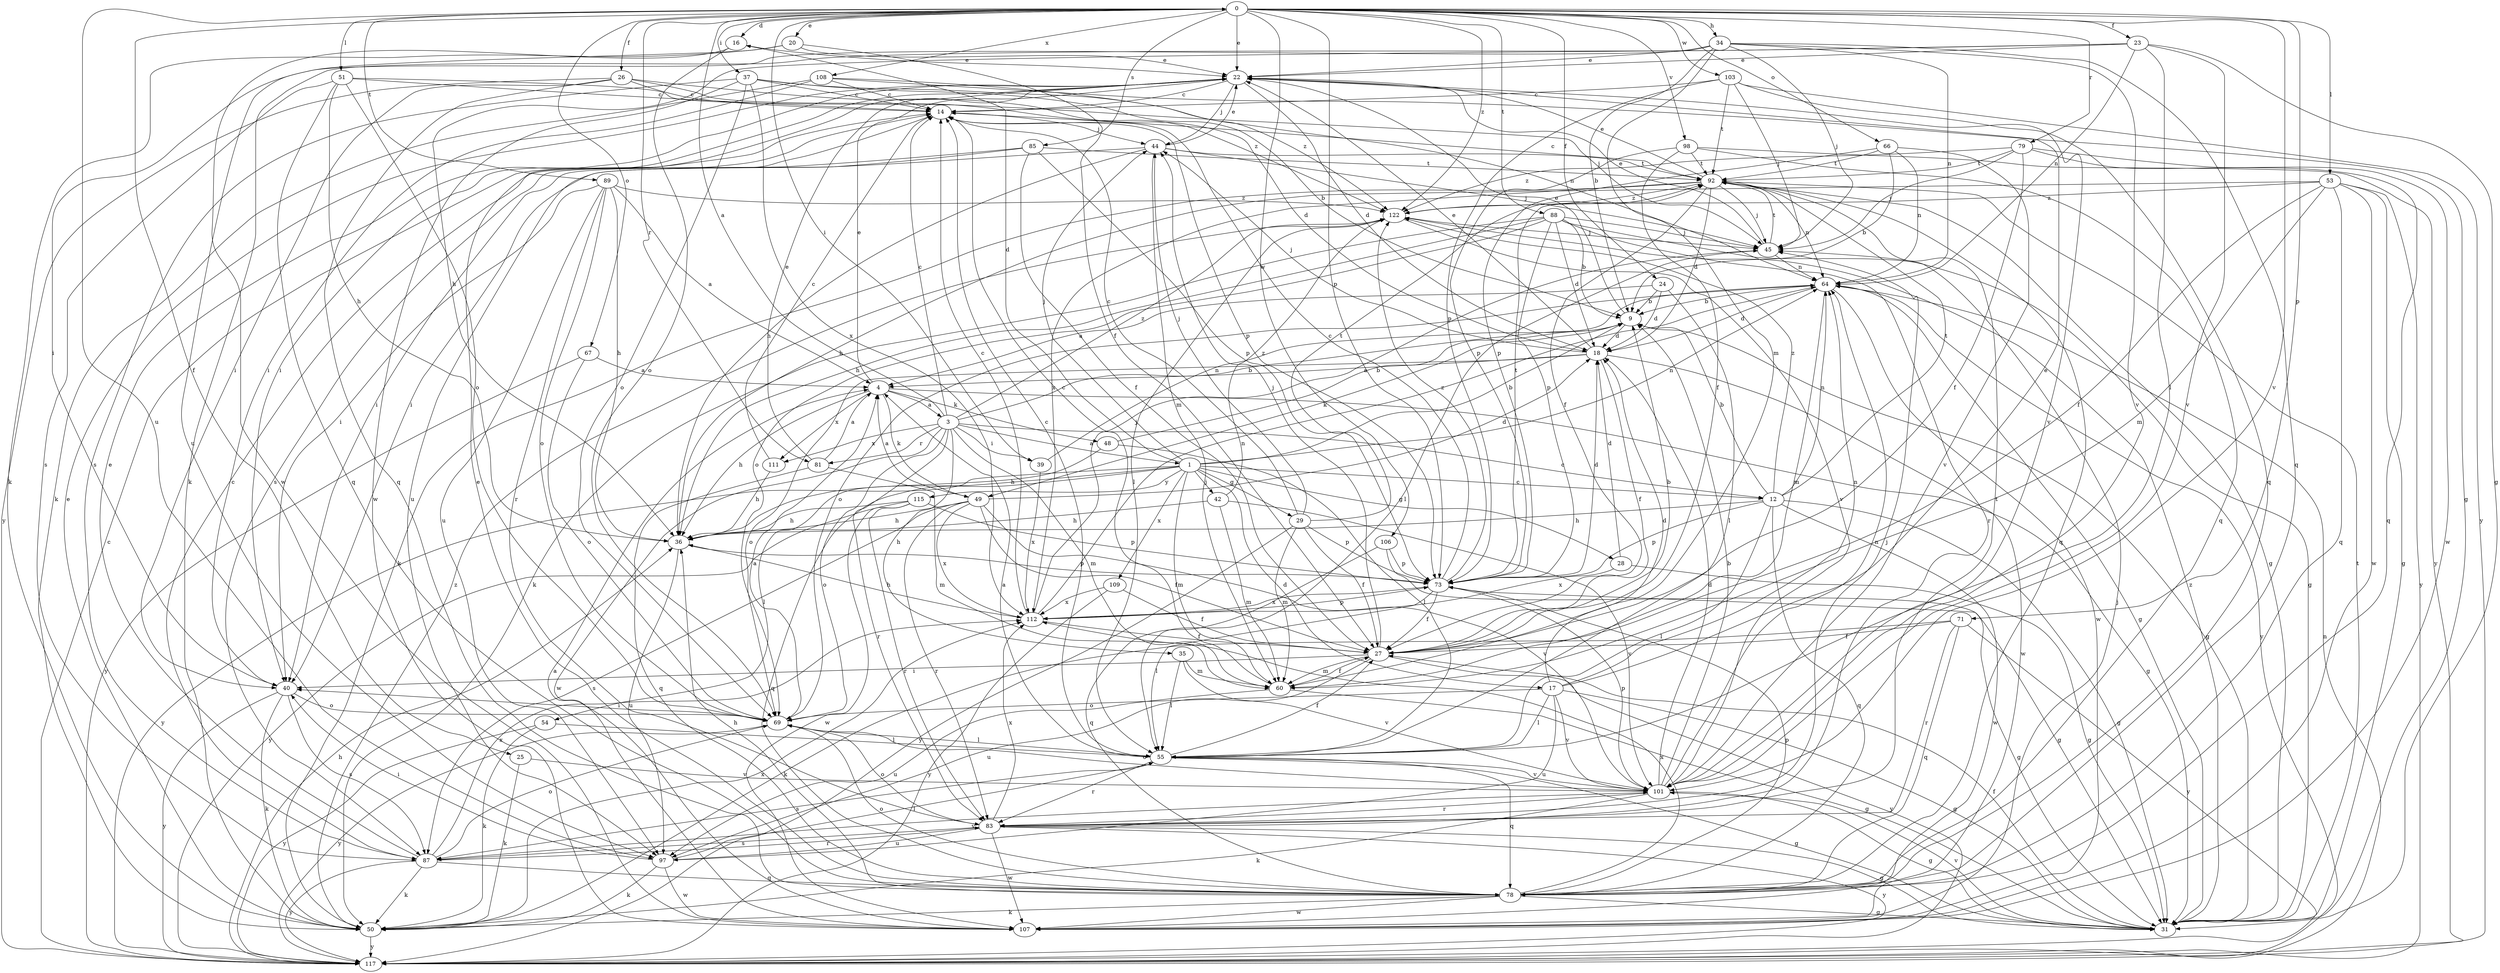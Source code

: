 strict digraph  {
0;
1;
3;
4;
9;
12;
14;
16;
17;
18;
20;
22;
23;
24;
25;
26;
27;
28;
29;
31;
34;
35;
36;
37;
39;
40;
42;
44;
45;
48;
49;
50;
51;
53;
54;
55;
60;
64;
66;
67;
69;
71;
73;
78;
79;
81;
83;
85;
87;
88;
89;
92;
97;
98;
101;
103;
106;
107;
108;
109;
111;
112;
115;
117;
122;
0 -> 16  [label=d];
0 -> 20  [label=e];
0 -> 22  [label=e];
0 -> 23  [label=f];
0 -> 24  [label=f];
0 -> 25  [label=f];
0 -> 26  [label=f];
0 -> 34  [label=h];
0 -> 37  [label=i];
0 -> 39  [label=i];
0 -> 51  [label=l];
0 -> 53  [label=l];
0 -> 66  [label=o];
0 -> 67  [label=o];
0 -> 71  [label=p];
0 -> 73  [label=p];
0 -> 79  [label=r];
0 -> 81  [label=r];
0 -> 85  [label=s];
0 -> 88  [label=t];
0 -> 89  [label=t];
0 -> 97  [label=u];
0 -> 98  [label=v];
0 -> 101  [label=v];
0 -> 103  [label=w];
0 -> 106  [label=w];
0 -> 108  [label=x];
0 -> 122  [label=z];
1 -> 9  [label=b];
1 -> 12  [label=c];
1 -> 16  [label=d];
1 -> 17  [label=d];
1 -> 28  [label=g];
1 -> 29  [label=g];
1 -> 42  [label=j];
1 -> 44  [label=j];
1 -> 54  [label=l];
1 -> 60  [label=m];
1 -> 64  [label=n];
1 -> 78  [label=q];
1 -> 109  [label=x];
1 -> 115  [label=y];
1 -> 117  [label=y];
3 -> 0  [label=a];
3 -> 1  [label=a];
3 -> 9  [label=b];
3 -> 12  [label=c];
3 -> 14  [label=c];
3 -> 35  [label=h];
3 -> 39  [label=i];
3 -> 60  [label=m];
3 -> 69  [label=o];
3 -> 81  [label=r];
3 -> 83  [label=r];
3 -> 107  [label=w];
3 -> 111  [label=x];
3 -> 122  [label=z];
4 -> 3  [label=a];
4 -> 22  [label=e];
4 -> 31  [label=g];
4 -> 36  [label=h];
4 -> 48  [label=k];
4 -> 49  [label=k];
4 -> 111  [label=x];
9 -> 18  [label=d];
9 -> 22  [label=e];
9 -> 31  [label=g];
9 -> 49  [label=k];
12 -> 9  [label=b];
12 -> 31  [label=g];
12 -> 36  [label=h];
12 -> 55  [label=l];
12 -> 64  [label=n];
12 -> 73  [label=p];
12 -> 78  [label=q];
12 -> 92  [label=t];
12 -> 107  [label=w];
12 -> 122  [label=z];
14 -> 44  [label=j];
14 -> 73  [label=p];
14 -> 87  [label=s];
16 -> 22  [label=e];
16 -> 69  [label=o];
16 -> 107  [label=w];
17 -> 18  [label=d];
17 -> 22  [label=e];
17 -> 31  [label=g];
17 -> 55  [label=l];
17 -> 64  [label=n];
17 -> 69  [label=o];
17 -> 97  [label=u];
17 -> 101  [label=v];
18 -> 4  [label=a];
18 -> 22  [label=e];
18 -> 27  [label=f];
18 -> 44  [label=j];
18 -> 69  [label=o];
18 -> 107  [label=w];
20 -> 22  [label=e];
20 -> 27  [label=f];
20 -> 50  [label=k];
20 -> 97  [label=u];
22 -> 14  [label=c];
22 -> 18  [label=d];
22 -> 40  [label=i];
22 -> 44  [label=j];
22 -> 101  [label=v];
23 -> 22  [label=e];
23 -> 31  [label=g];
23 -> 36  [label=h];
23 -> 50  [label=k];
23 -> 55  [label=l];
23 -> 64  [label=n];
23 -> 101  [label=v];
24 -> 4  [label=a];
24 -> 9  [label=b];
24 -> 18  [label=d];
24 -> 55  [label=l];
25 -> 50  [label=k];
25 -> 101  [label=v];
26 -> 14  [label=c];
26 -> 18  [label=d];
26 -> 40  [label=i];
26 -> 78  [label=q];
26 -> 117  [label=y];
26 -> 122  [label=z];
27 -> 9  [label=b];
27 -> 40  [label=i];
27 -> 44  [label=j];
27 -> 60  [label=m];
27 -> 97  [label=u];
27 -> 117  [label=y];
28 -> 18  [label=d];
28 -> 31  [label=g];
28 -> 112  [label=x];
29 -> 14  [label=c];
29 -> 27  [label=f];
29 -> 44  [label=j];
29 -> 60  [label=m];
29 -> 73  [label=p];
29 -> 92  [label=t];
29 -> 117  [label=y];
31 -> 27  [label=f];
31 -> 92  [label=t];
31 -> 101  [label=v];
31 -> 122  [label=z];
34 -> 9  [label=b];
34 -> 22  [label=e];
34 -> 40  [label=i];
34 -> 45  [label=j];
34 -> 60  [label=m];
34 -> 64  [label=n];
34 -> 78  [label=q];
34 -> 101  [label=v];
35 -> 55  [label=l];
35 -> 60  [label=m];
35 -> 101  [label=v];
36 -> 73  [label=p];
36 -> 97  [label=u];
37 -> 9  [label=b];
37 -> 14  [label=c];
37 -> 64  [label=n];
37 -> 69  [label=o];
37 -> 87  [label=s];
37 -> 107  [label=w];
37 -> 112  [label=x];
39 -> 64  [label=n];
39 -> 112  [label=x];
40 -> 50  [label=k];
40 -> 69  [label=o];
40 -> 87  [label=s];
40 -> 117  [label=y];
42 -> 36  [label=h];
42 -> 60  [label=m];
42 -> 101  [label=v];
42 -> 122  [label=z];
44 -> 22  [label=e];
44 -> 36  [label=h];
44 -> 40  [label=i];
44 -> 45  [label=j];
44 -> 60  [label=m];
44 -> 92  [label=t];
45 -> 22  [label=e];
45 -> 55  [label=l];
45 -> 64  [label=n];
45 -> 92  [label=t];
48 -> 9  [label=b];
48 -> 36  [label=h];
48 -> 55  [label=l];
49 -> 4  [label=a];
49 -> 18  [label=d];
49 -> 27  [label=f];
49 -> 36  [label=h];
49 -> 83  [label=r];
49 -> 87  [label=s];
49 -> 101  [label=v];
49 -> 112  [label=x];
50 -> 22  [label=e];
50 -> 112  [label=x];
50 -> 117  [label=y];
50 -> 122  [label=z];
51 -> 14  [label=c];
51 -> 36  [label=h];
51 -> 45  [label=j];
51 -> 69  [label=o];
51 -> 78  [label=q];
51 -> 87  [label=s];
53 -> 27  [label=f];
53 -> 31  [label=g];
53 -> 36  [label=h];
53 -> 60  [label=m];
53 -> 78  [label=q];
53 -> 107  [label=w];
53 -> 117  [label=y];
53 -> 122  [label=z];
54 -> 50  [label=k];
54 -> 55  [label=l];
54 -> 117  [label=y];
55 -> 4  [label=a];
55 -> 14  [label=c];
55 -> 27  [label=f];
55 -> 31  [label=g];
55 -> 78  [label=q];
55 -> 83  [label=r];
55 -> 87  [label=s];
55 -> 101  [label=v];
60 -> 14  [label=c];
60 -> 27  [label=f];
60 -> 31  [label=g];
60 -> 97  [label=u];
64 -> 9  [label=b];
64 -> 18  [label=d];
64 -> 31  [label=g];
64 -> 60  [label=m];
64 -> 69  [label=o];
64 -> 107  [label=w];
64 -> 117  [label=y];
66 -> 9  [label=b];
66 -> 64  [label=n];
66 -> 73  [label=p];
66 -> 92  [label=t];
66 -> 101  [label=v];
67 -> 4  [label=a];
67 -> 69  [label=o];
67 -> 117  [label=y];
69 -> 4  [label=a];
69 -> 40  [label=i];
69 -> 55  [label=l];
69 -> 117  [label=y];
71 -> 27  [label=f];
71 -> 50  [label=k];
71 -> 78  [label=q];
71 -> 83  [label=r];
71 -> 117  [label=y];
73 -> 14  [label=c];
73 -> 18  [label=d];
73 -> 27  [label=f];
73 -> 31  [label=g];
73 -> 55  [label=l];
73 -> 92  [label=t];
73 -> 112  [label=x];
73 -> 122  [label=z];
78 -> 22  [label=e];
78 -> 31  [label=g];
78 -> 36  [label=h];
78 -> 50  [label=k];
78 -> 69  [label=o];
78 -> 73  [label=p];
78 -> 107  [label=w];
78 -> 112  [label=x];
79 -> 27  [label=f];
79 -> 45  [label=j];
79 -> 78  [label=q];
79 -> 92  [label=t];
79 -> 107  [label=w];
79 -> 122  [label=z];
81 -> 4  [label=a];
81 -> 22  [label=e];
81 -> 60  [label=m];
81 -> 78  [label=q];
83 -> 31  [label=g];
83 -> 45  [label=j];
83 -> 69  [label=o];
83 -> 87  [label=s];
83 -> 92  [label=t];
83 -> 97  [label=u];
83 -> 107  [label=w];
83 -> 112  [label=x];
83 -> 117  [label=y];
85 -> 27  [label=f];
85 -> 40  [label=i];
85 -> 73  [label=p];
85 -> 92  [label=t];
85 -> 97  [label=u];
87 -> 14  [label=c];
87 -> 22  [label=e];
87 -> 50  [label=k];
87 -> 69  [label=o];
87 -> 78  [label=q];
87 -> 83  [label=r];
87 -> 101  [label=v];
87 -> 112  [label=x];
87 -> 117  [label=y];
88 -> 9  [label=b];
88 -> 18  [label=d];
88 -> 31  [label=g];
88 -> 36  [label=h];
88 -> 45  [label=j];
88 -> 50  [label=k];
88 -> 69  [label=o];
88 -> 73  [label=p];
88 -> 83  [label=r];
89 -> 4  [label=a];
89 -> 36  [label=h];
89 -> 40  [label=i];
89 -> 69  [label=o];
89 -> 83  [label=r];
89 -> 97  [label=u];
89 -> 122  [label=z];
92 -> 14  [label=c];
92 -> 18  [label=d];
92 -> 22  [label=e];
92 -> 27  [label=f];
92 -> 31  [label=g];
92 -> 45  [label=j];
92 -> 50  [label=k];
92 -> 64  [label=n];
92 -> 78  [label=q];
92 -> 112  [label=x];
92 -> 122  [label=z];
97 -> 40  [label=i];
97 -> 50  [label=k];
97 -> 55  [label=l];
97 -> 107  [label=w];
98 -> 27  [label=f];
98 -> 73  [label=p];
98 -> 78  [label=q];
98 -> 92  [label=t];
98 -> 117  [label=y];
101 -> 9  [label=b];
101 -> 18  [label=d];
101 -> 31  [label=g];
101 -> 50  [label=k];
101 -> 64  [label=n];
101 -> 69  [label=o];
101 -> 73  [label=p];
101 -> 83  [label=r];
103 -> 14  [label=c];
103 -> 45  [label=j];
103 -> 73  [label=p];
103 -> 78  [label=q];
103 -> 92  [label=t];
103 -> 117  [label=y];
106 -> 31  [label=g];
106 -> 73  [label=p];
106 -> 78  [label=q];
107 -> 4  [label=a];
107 -> 45  [label=j];
108 -> 14  [label=c];
108 -> 31  [label=g];
108 -> 40  [label=i];
108 -> 50  [label=k];
108 -> 122  [label=z];
109 -> 27  [label=f];
109 -> 112  [label=x];
109 -> 117  [label=y];
111 -> 14  [label=c];
111 -> 36  [label=h];
112 -> 14  [label=c];
112 -> 27  [label=f];
112 -> 36  [label=h];
112 -> 45  [label=j];
112 -> 64  [label=n];
112 -> 73  [label=p];
115 -> 36  [label=h];
115 -> 73  [label=p];
115 -> 83  [label=r];
115 -> 107  [label=w];
115 -> 117  [label=y];
117 -> 14  [label=c];
117 -> 36  [label=h];
117 -> 64  [label=n];
122 -> 45  [label=j];
122 -> 55  [label=l];
122 -> 101  [label=v];
}
